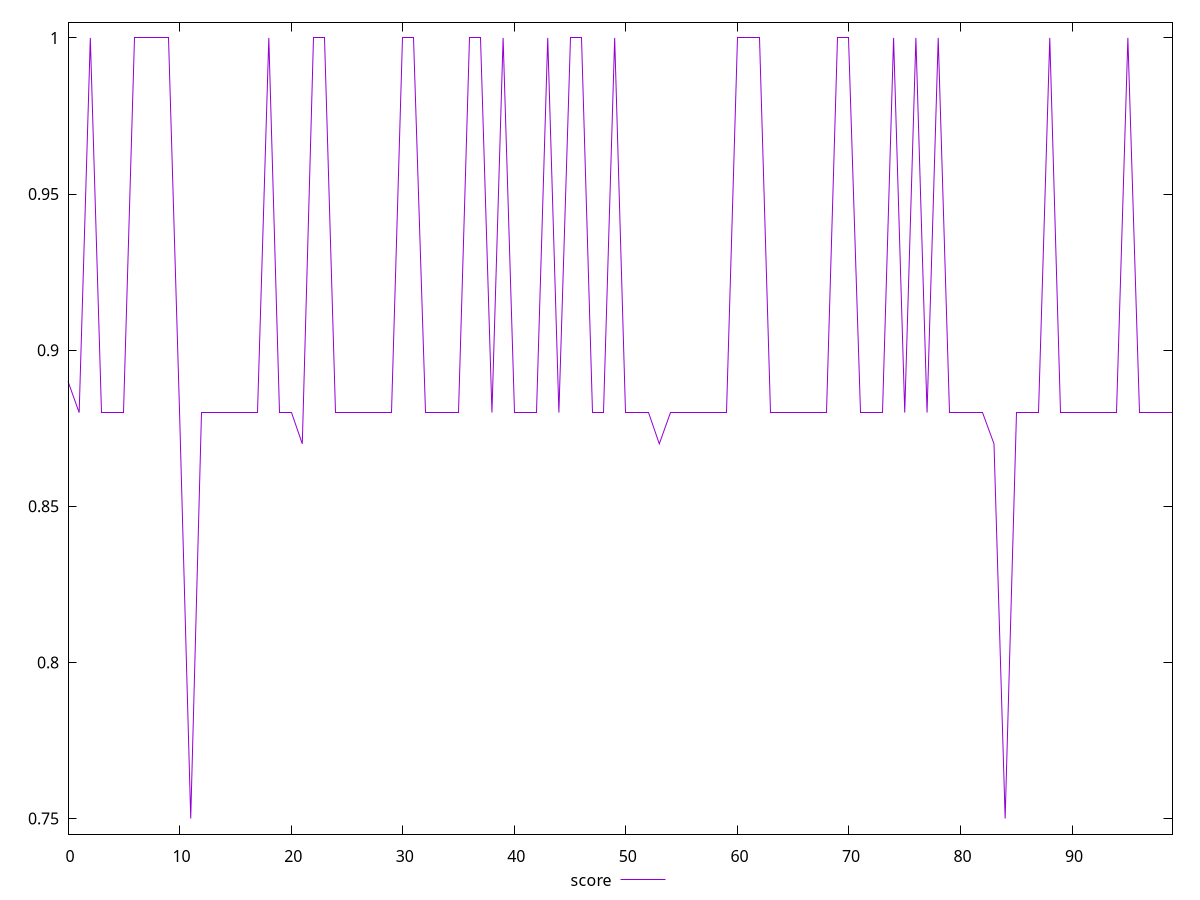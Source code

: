 reset

$score <<EOF
0 0.89
1 0.88
2 1
3 0.88
4 0.88
5 0.88
6 1
7 1
8 1
9 1
10 0.88
11 0.75
12 0.88
13 0.88
14 0.88
15 0.88
16 0.88
17 0.88
18 1
19 0.88
20 0.88
21 0.87
22 1
23 1
24 0.88
25 0.88
26 0.88
27 0.88
28 0.88
29 0.88
30 1
31 1
32 0.88
33 0.88
34 0.88
35 0.88
36 1
37 1
38 0.88
39 1
40 0.88
41 0.88
42 0.88
43 1
44 0.88
45 1
46 1
47 0.88
48 0.88
49 1
50 0.88
51 0.88
52 0.88
53 0.87
54 0.88
55 0.88
56 0.88
57 0.88
58 0.88
59 0.88
60 1
61 1
62 1
63 0.88
64 0.88
65 0.88
66 0.88
67 0.88
68 0.88
69 1
70 1
71 0.88
72 0.88
73 0.88
74 1
75 0.88
76 1
77 0.88
78 1
79 0.88
80 0.88
81 0.88
82 0.88
83 0.87
84 0.75
85 0.88
86 0.88
87 0.88
88 1
89 0.88
90 0.88
91 0.88
92 0.88
93 0.88
94 0.88
95 1
96 0.88
97 0.88
98 0.88
99 0.88
EOF

set key outside below
set xrange [0:99]
set yrange [0.745:1.005]
set trange [0.745:1.005]
set terminal svg size 640, 500 enhanced background rgb 'white'
set output "report_00025_2021-02-22T21:38:55.199Z/unused-css-rules/samples/pages+cached/score/values.svg"

plot $score title "score" with line

reset
